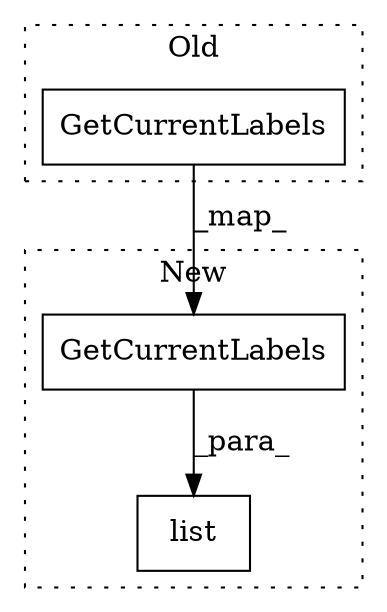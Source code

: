 digraph G {
subgraph cluster0 {
1 [label="GetCurrentLabels" a="32" s="16747" l="18" shape="box"];
label = "Old";
style="dotted";
}
subgraph cluster1 {
2 [label="GetCurrentLabels" a="32" s="16706" l="18" shape="box"];
3 [label="list" a="32" s="16691,16724" l="5,1" shape="box"];
label = "New";
style="dotted";
}
1 -> 2 [label="_map_"];
2 -> 3 [label="_para_"];
}